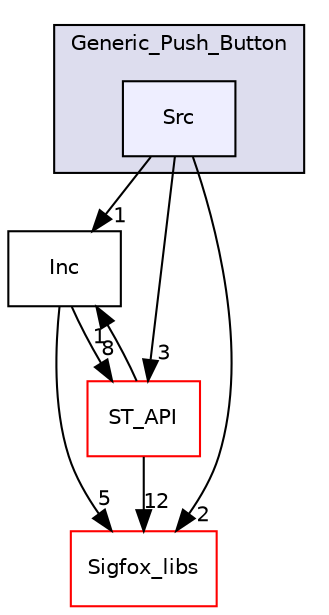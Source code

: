 digraph "C:/Users/hendrick.goncalves/Documents/GenericPushButton_Doxygne/Generic_Push_Button/Src" {
  compound=true
  node [ fontsize="10", fontname="Helvetica"];
  edge [ labelfontsize="10", labelfontname="Helvetica"];
  subgraph clusterdir_c4664f4905216d5c1bd13ea71b080eff {
    graph [ bgcolor="#ddddee", pencolor="black", label="Generic_Push_Button" fontname="Helvetica", fontsize="10", URL="dir_c4664f4905216d5c1bd13ea71b080eff.html"]
  dir_ca7ddb99d5172705580f8594d2e111b9 [shape=box, label="Src", style="filled", fillcolor="#eeeeff", pencolor="black", URL="dir_ca7ddb99d5172705580f8594d2e111b9.html"];
  }
  dir_ffee91cc668c9e471950db577f2ca9ad [shape=box label="Inc" URL="dir_ffee91cc668c9e471950db577f2ca9ad.html"];
  dir_18f15354633d1b1c03a46d83828bf022 [shape=box label="Sigfox_libs" fillcolor="white" style="filled" color="red" URL="dir_18f15354633d1b1c03a46d83828bf022.html"];
  dir_21ada2b64b77fd55dcba91e56747eb15 [shape=box label="ST_API" fillcolor="white" style="filled" color="red" URL="dir_21ada2b64b77fd55dcba91e56747eb15.html"];
  dir_ffee91cc668c9e471950db577f2ca9ad->dir_18f15354633d1b1c03a46d83828bf022 [headlabel="5", labeldistance=1.5 headhref="dir_000016_000017.html"];
  dir_ffee91cc668c9e471950db577f2ca9ad->dir_21ada2b64b77fd55dcba91e56747eb15 [headlabel="8", labeldistance=1.5 headhref="dir_000016_000020.html"];
  dir_ca7ddb99d5172705580f8594d2e111b9->dir_ffee91cc668c9e471950db577f2ca9ad [headlabel="1", labeldistance=1.5 headhref="dir_000019_000016.html"];
  dir_ca7ddb99d5172705580f8594d2e111b9->dir_18f15354633d1b1c03a46d83828bf022 [headlabel="2", labeldistance=1.5 headhref="dir_000019_000017.html"];
  dir_ca7ddb99d5172705580f8594d2e111b9->dir_21ada2b64b77fd55dcba91e56747eb15 [headlabel="3", labeldistance=1.5 headhref="dir_000019_000020.html"];
  dir_21ada2b64b77fd55dcba91e56747eb15->dir_ffee91cc668c9e471950db577f2ca9ad [headlabel="1", labeldistance=1.5 headhref="dir_000020_000016.html"];
  dir_21ada2b64b77fd55dcba91e56747eb15->dir_18f15354633d1b1c03a46d83828bf022 [headlabel="12", labeldistance=1.5 headhref="dir_000020_000017.html"];
}
